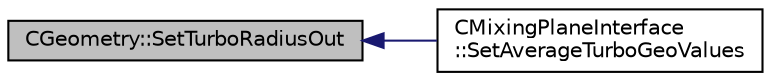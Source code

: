 digraph "CGeometry::SetTurboRadiusOut"
{
  edge [fontname="Helvetica",fontsize="10",labelfontname="Helvetica",labelfontsize="10"];
  node [fontname="Helvetica",fontsize="10",shape=record];
  rankdir="LR";
  Node2964 [label="CGeometry::SetTurboRadiusOut",height=0.2,width=0.4,color="black", fillcolor="grey75", style="filled", fontcolor="black"];
  Node2964 -> Node2965 [dir="back",color="midnightblue",fontsize="10",style="solid",fontname="Helvetica"];
  Node2965 [label="CMixingPlaneInterface\l::SetAverageTurboGeoValues",height=0.2,width=0.4,color="black", fillcolor="white", style="filled",URL="$class_c_mixing_plane_interface.html#a723cfdb9d78198837794f23bb21f1bd4",tooltip="Store all the turboperformance in the solver in ZONE_0. "];
}
